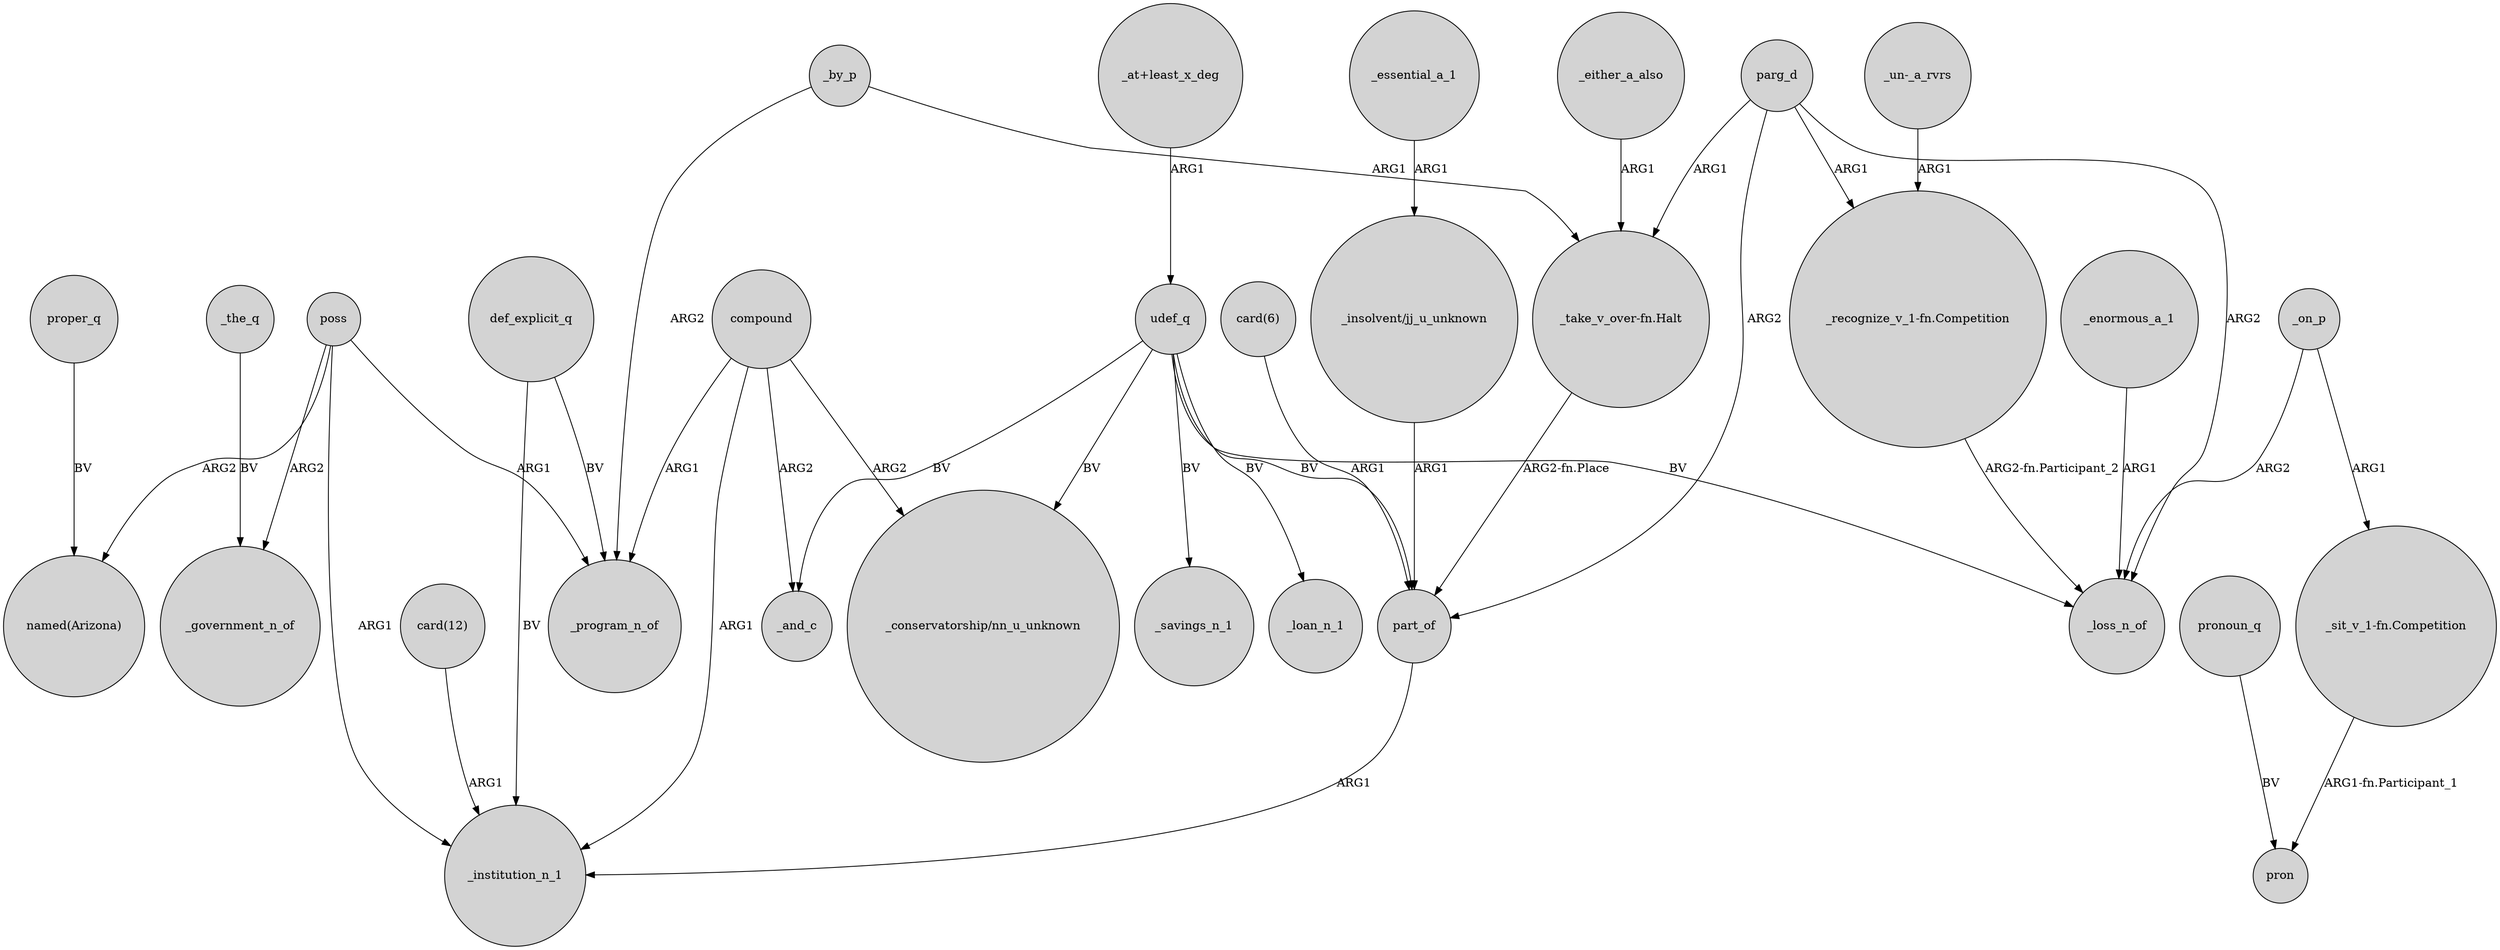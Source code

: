 digraph {
	node [shape=circle style=filled]
	udef_q -> _savings_n_1 [label=BV]
	"_take_v_over-fn.Halt" -> part_of [label="ARG2-fn.Place"]
	"card(6)" -> part_of [label=ARG1]
	parg_d -> _loss_n_of [label=ARG2]
	proper_q -> "named(Arizona)" [label=BV]
	compound -> _institution_n_1 [label=ARG1]
	part_of -> _institution_n_1 [label=ARG1]
	udef_q -> part_of [label=BV]
	poss -> _institution_n_1 [label=ARG1]
	"card(12)" -> _institution_n_1 [label=ARG1]
	_by_p -> _program_n_of [label=ARG2]
	udef_q -> _loan_n_1 [label=BV]
	def_explicit_q -> _institution_n_1 [label=BV]
	"_recognize_v_1-fn.Competition" -> _loss_n_of [label="ARG2-fn.Participant_2"]
	compound -> "_conservatorship/nn_u_unknown" [label=ARG2]
	udef_q -> _and_c [label=BV]
	compound -> _and_c [label=ARG2]
	parg_d -> part_of [label=ARG2]
	pronoun_q -> pron [label=BV]
	_enormous_a_1 -> _loss_n_of [label=ARG1]
	poss -> _program_n_of [label=ARG1]
	_either_a_also -> "_take_v_over-fn.Halt" [label=ARG1]
	compound -> _program_n_of [label=ARG1]
	_on_p -> "_sit_v_1-fn.Competition" [label=ARG1]
	udef_q -> _loss_n_of [label=BV]
	parg_d -> "_take_v_over-fn.Halt" [label=ARG1]
	parg_d -> "_recognize_v_1-fn.Competition" [label=ARG1]
	_essential_a_1 -> "_insolvent/jj_u_unknown" [label=ARG1]
	_by_p -> "_take_v_over-fn.Halt" [label=ARG1]
	_the_q -> _government_n_of [label=BV]
	"_insolvent/jj_u_unknown" -> part_of [label=ARG1]
	def_explicit_q -> _program_n_of [label=BV]
	"_at+least_x_deg" -> udef_q [label=ARG1]
	poss -> "named(Arizona)" [label=ARG2]
	poss -> _government_n_of [label=ARG2]
	"_un-_a_rvrs" -> "_recognize_v_1-fn.Competition" [label=ARG1]
	udef_q -> "_conservatorship/nn_u_unknown" [label=BV]
	_on_p -> _loss_n_of [label=ARG2]
	"_sit_v_1-fn.Competition" -> pron [label="ARG1-fn.Participant_1"]
}
